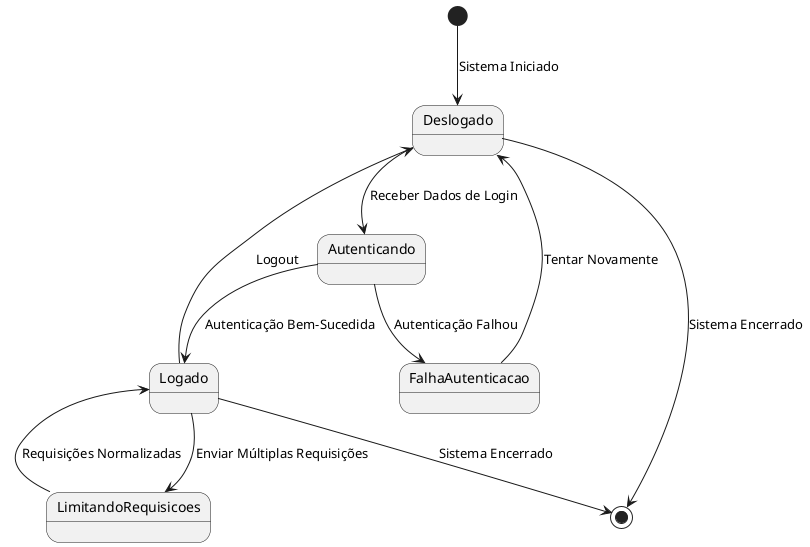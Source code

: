 @startuml
[*] --> Deslogado : Sistema Iniciado

Deslogado --> Autenticando : Receber Dados de Login
Autenticando --> Logado : Autenticação Bem-Sucedida
Autenticando --> FalhaAutenticacao : Autenticação Falhou

Logado --> Deslogado : Logout
Logado --> LimitandoRequisicoes : Enviar Múltiplas Requisições

LimitandoRequisicoes --> Logado : Requisições Normalizadas

FalhaAutenticacao --> Deslogado : Tentar Novamente

Deslogado --> [*] : Sistema Encerrado
Logado --> [*] : Sistema Encerrado

@enduml
